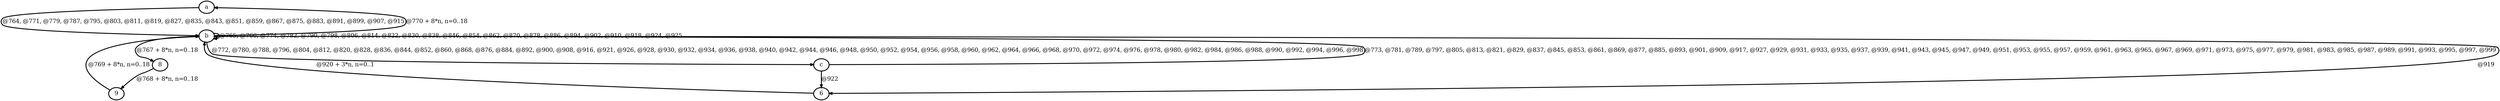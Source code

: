 digraph G {
        node [style=rounded, penwidth=3, fontsize=20, shape=oval];
        "a" -> "b" [label="@764, @771, @779, @787, @795, @803, @811, @819, @827, @835, @843, @851, @859, @867, @875, @883, @891, @899, @907, @915", color=black,arrowsize=1,style=bold,penwidth=3,fontsize=20];
"b" -> "b" [label="@765, @766, @774, @782, @790, @798, @806, @814, @822, @830, @838, @846, @854, @862, @870, @878, @886, @894, @902, @910, @918, @924, @925", color=black,arrowsize=1,style=bold,penwidth=3,fontsize=20];
"b" -> "8" [label="@767 + 8*n, n=0..18", color=black,arrowsize=1,style=bold,penwidth=3,fontsize=20];
"8" -> "9" [label="@768 + 8*n, n=0..18", color=black,arrowsize=1,style=bold,penwidth=3,fontsize=20];
"9" -> "b" [label="@769 + 8*n, n=0..18", color=black,arrowsize=1,style=bold,penwidth=3,fontsize=20];
"b" -> "a" [label="@770 + 8*n, n=0..18", color=black,arrowsize=1,style=bold,penwidth=3,fontsize=20];
"b" -> "c" [label="@772, @780, @788, @796, @804, @812, @820, @828, @836, @844, @852, @860, @868, @876, @884, @892, @900, @908, @916, @921, @926, @928, @930, @932, @934, @936, @938, @940, @942, @944, @946, @948, @950, @952, @954, @956, @958, @960, @962, @964, @966, @968, @970, @972, @974, @976, @978, @980, @982, @984, @986, @988, @990, @992, @994, @996, @998", color=black,arrowsize=1,style=bold,penwidth=3,fontsize=20];
"c" -> "b" [label="@773, @781, @789, @797, @805, @813, @821, @829, @837, @845, @853, @861, @869, @877, @885, @893, @901, @909, @917, @927, @929, @931, @933, @935, @937, @939, @941, @943, @945, @947, @949, @951, @953, @955, @957, @959, @961, @963, @965, @967, @969, @971, @973, @975, @977, @979, @981, @983, @985, @987, @989, @991, @993, @995, @997, @999", color=black,arrowsize=1,style=bold,penwidth=3,fontsize=20];
"b" -> "6" [label="@919", color=black,arrowsize=1,style=bold,penwidth=3,fontsize=20];
"6" -> "b" [label="@920 + 3*n, n=0..1", color=black,arrowsize=1,style=bold,penwidth=3,fontsize=20];
"c" -> "6" [label="@922", color=black,arrowsize=1,style=bold,penwidth=3,fontsize=20];
}
